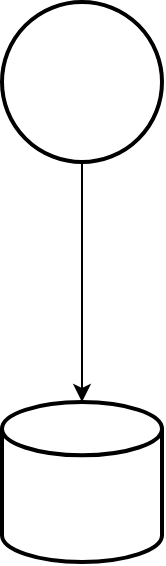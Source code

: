 <mxfile version="10.7.3" type="github"><diagram id="WcvGoIagz0RuzbiW8Tm0" name="第 1 页"><mxGraphModel dx="1394" dy="715" grid="1" gridSize="10" guides="1" tooltips="1" connect="1" arrows="1" fold="1" page="1" pageScale="1" pageWidth="827" pageHeight="1169" math="0" shadow="0"><root><mxCell id="0"/><mxCell id="1" parent="0"/><mxCell id="tJKh1y6ln9qn_f4g829O-3" style="edgeStyle=orthogonalEdgeStyle;rounded=0;orthogonalLoop=1;jettySize=auto;html=1;entryX=0.5;entryY=0;entryDx=0;entryDy=0;entryPerimeter=0;" edge="1" parent="1" source="tJKh1y6ln9qn_f4g829O-1" target="tJKh1y6ln9qn_f4g829O-2"><mxGeometry relative="1" as="geometry"/></mxCell><mxCell id="tJKh1y6ln9qn_f4g829O-1" value="" style="strokeWidth=2;html=1;shape=mxgraph.flowchart.start_2;whiteSpace=wrap;" vertex="1" parent="1"><mxGeometry x="280" y="40" width="80" height="80" as="geometry"/></mxCell><mxCell id="tJKh1y6ln9qn_f4g829O-2" value="" style="strokeWidth=2;html=1;shape=mxgraph.flowchart.database;whiteSpace=wrap;" vertex="1" parent="1"><mxGeometry x="280" y="240" width="80" height="80" as="geometry"/></mxCell></root></mxGraphModel></diagram></mxfile>